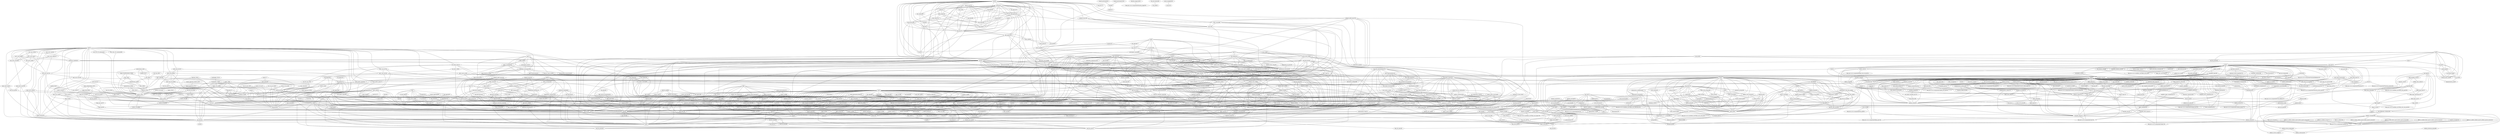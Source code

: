 digraph D {
"vectors_4D_def0" -> {"vectors_3D_def304"}[arrowhead=none]
"top_continuity1" -> {"continuous_lambda531", "continuity_interval318", "composition_continuous535", "unif_cont_fun33", "restriction_continuous688", "continuous_functions_props690", "restriction_continuous2241", "interm_value_thm280", "inverse_continuous_functions56", "real_fun_continuity_equiv538", "continuous_functions_more622", "restriction_cont_fun698", "continuous_functions548", "weierstrass_approximation549", "continuous_linear415", "cont_if_fun49"}[arrowhead=none]
"upper_semilattices2" -> {"bounded_sets216"}[arrowhead=none]
"finite_groups3" -> {"group254", "primes316", "group_def11", "lagrange652"}[arrowhead=none]
"inverse_fun_ms_continuous4" -> {"metric_spaces188", "uniform_continuity296", "continuity_ms398"}[arrowhead=none]
"atan5" -> {"binomial53", "sigma616", "sqrt638", "trig_basic654", "real_fun_preds459", "sq102", "factorial540"}[arrowhead=none]
"integral_bounded6" -> {"sigma_below42", "integral_prep491", "deriv_domain_def557"}[arrowhead=none]
"relation_inverse_extension8" -> {"relation_inverse_image121", "relation_extension182"}[arrowhead=none]
"factorial_props9" -> {"factorial266", "sqrt638"}[arrowhead=none]
"middle_value_select10" -> {"bag_filters695"}[arrowhead=none]
"group_def11" -> {"monoid_def733"}[arrowhead=none]
"min_array12" -> {"min_array_def716", "below_arrays364"}[arrowhead=none]
"countable_set13" -> {"bits210", "set_antisymmetric664", "http://pvs.csl.sri.com/prelude?function_image_aux740"}[arrowhead=none]
"top14" -> {"product_below207", "product596", "max_upto294", "tmod383", "max_bounded_posnat474", "factorial266", "min_lem109", "abstract_max267", "div607", "product_upto180", "gcd656", "max_below313", "floor_more402", "product_int115", "primes316", "well_nat536", "ramsey_graph74", "tdiv322", "abstract_min124", "max_finite_set_nat539", "mod_nat128", "floor_div_lems581", "pigeonhole366", "div_nat198", "http://pvs.csl.sri.com/prelude?nat_fun_props741", "product_posnat731", "product_nat146", "gcd_fractions90", "mod_lems148", "mod_div_lems249", "rem377"}[arrowhead=none]
"chain_chain15" -> {"chain295", "bounded_orders76"}[arrowhead=none]
"finite_to_infinite_finite_equival_infinite_equival_classes16" -> {"rr_rel353", "http://pvs.csl.sri.com/prelude?relations742"}[arrowhead=none]
"mixed_products17" -> {"product161"}[arrowhead=none]
"real_sets18" -> {"bounded_reals20"}[arrowhead=none]
"closest_approach_relative_2D19" -> {"closest_approach_2D719"}[arrowhead=none]
"bounded_reals20" -> {"reals_complete_more265"}[arrowhead=none]
"ln_exp_def21" -> {"real_expt312", "ln_exp96", "derivatives470", "continuous_functions548", "log414"}[arrowhead=none]
"fseqs_ops_def22" -> {"fseqs_def232"}[arrowhead=none]
"sincos_phase23" -> {"sincos_quad533"}[arrowhead=none]
"deriv_domain24" -> {"intervals_real477", "deriv_domain_def123"}[arrowhead=none]
"omega25" -> {"http://pvs.csl.sri.com/finite_sets?finite_sets_minmax743", "well_foundedness211"}[arrowhead=none]
"minmax_orders26" -> {"http://pvs.csl.sri.com/finite_sets?finite_sets_minmax743", "bounded_orders76"}[arrowhead=none]
"harmonic_polynomials27" -> {"binomial53", "sigma_nat145", "sq102"}[arrowhead=none]
"top28" -> {"log_nat94", "binomial53", "sqrt638", "product_fseq382", "product_nat595", "min_max556", "sqrt_approx380", "product161", "factorial_props9", "base_repr425", "RealInt693", "real_facts514", "real_orders648", "sq102", "log_int473", "mixed_sigmas650", "expt_rew388", "product_fseq_posnat476", "intervals_real477", "reals_complete_more265", "sqrt_rew563", "product_below522", "poly_rew352", "mixed_products17", "real_sets18", "quadratic_2b173", "bounded_reals20", "abs_lems444", "quad_minmax354", "product_int396", "product_seq484", "exponent_props705", "old_sigma485", "product_upto272", "real_order_ep659", "best_rational613", "real_fun_orders315", "harmonic_polynomials27", "real_fun_ops235", "polynomials708", "sign3570", "convex_functions714", "bernstein_polynomials35", "bound_defs458", "real_fun_preds459", "real_fun_ops_aux673", "product_posnat544", "connected_set679", "sq_rew333", "sign631", "real_fun_props680", "more_polynomial_props373", "quadratic550", "top_sigma464", "circles_and_lines290"}[arrowhead=none]
"nvectors29" -> {"sqrt638", "sigma_nat145", "fseqs_def232"}[arrowhead=none]
"epsilon_lemmas30" -> {"abs_lems444", "real_facts514"}[arrowhead=none]
"max_array31" -> {"below_arrays364", "max_array_def706"}[arrowhead=none]
"law_cos_pos_2D32" -> {"trig_inverses403", "trig_basic654", "distance_2D144"}[arrowhead=none]
"unif_cont_fun33" -> {"continuous_functions548", "deriv_domain_def557", "convergence_sequences99"}[arrowhead=none]
"cross_metric_cont34" -> {"metric_spaces188", "uniform_continuity296", "continuity_ms_def721", "cross_metric_spaces634"}[arrowhead=none]
"bernstein_polynomials35" -> {"polynomials708", "sigma_swap113", "binomial_identities356"}[arrowhead=none]
"permutations_list36" -> {"more_list_props261"}[arrowhead=none]
"vectors_2D_cos37" -> {"trig_inverses403", "trig_basic654", "vectors_2D311"}[arrowhead=none]
"top39" -> {"exp_approx83", "expt392", "ln_series168", "exp_series711", "hyperbolic727", "ln_approx257", "ln_exp96", "ln_exp_ineq66", "ln_exp_series_alt566"}[arrowhead=none]
"vect_vect_2D_continuity40" -> {"vectors_2D311"}[arrowhead=none]
"continuity_of_max_min41" -> {"compactness46", "abs_lems444", "continuity_ms_def721", "real_metric_space697", "metric_spaces_def400"}[arrowhead=none]
"sigma_below42" -> {"sigma616"}[arrowhead=none]
"array_ops43" -> {"caret_arrays162", "concat_arrays496", "below_arrays364"}[arrowhead=none]
"intersections_2D44" -> {"det_2D542", "lines_2D603", "distance_2D144", "parallel_2D217"}[arrowhead=none]
"deriv_real_vect245" -> {"det_2D542", "deriv_domain323", "derivatives470", "deriv_domain_def557", "vect_fun_ops_rv655"}[arrowhead=none]
"compactness46" -> {"http://pvs.csl.sri.com/finite_sets?finite_sets_minmax743", "metric_spaces188", "metric_spaces_def400"}[arrowhead=none]
"cyclic_group47" -> {"group254", "group_def11"}[arrowhead=none]
"trig_rew48" -> {"trig_basic573"}[arrowhead=none]
"cont_if_fun49" -> {"continuous_functions548"}[arrowhead=none]
"bags_to_sets50" -> {"bags60"}[arrowhead=none]
"binomial53" -> {"sigma_upto378", "product161", "factorial540"}[arrowhead=none]
"cont_vect2_real54" -> {"limit_vect2_real221"}[arrowhead=none]
"integral_domain55" -> {"integral_domain_def420", "commutative_ring413", "ring_def475"}[arrowhead=none]
"inverse_continuous_functions56" -> {"continuous_functions_props690"}[arrowhead=none]
"top57" -> {"expt368", "ln_exp_series_alt394", "exp_series525", "exp_approx587", "ln_exp193", "ln_series472", "ln_exp_ineq578", "hyperbolic233", "ln_approx516"}[arrowhead=none]
"lim_of_composition58" -> {"lim_of_functions412", "continuous_functions548"}[arrowhead=none]
"power_series_derivseq59" -> {"derivatives470", "deriv_domain_def557", "power_series_conv130"}[arrowhead=none]
"top61" -> {"infinite_primes451", "foursquare445", "eq_mod666", "sqrt_two408", "chinese_remainder278", "fermats_little_theorem577", "product_perm_lems308", "unique_factorization129", "prime_factorization78", "primes_sum_squares723"}[arrowhead=none]
"table_of_integrals62" -> {"fundamental_theorem116", "indefinite_integral374", "deriv_domain_def123"}[arrowhead=none]
"vectors64" -> {"sigma_below42", "sqrt638"}[arrowhead=none]
"sort_seq65" -> {"seqs117", "permutations_seq565", "sort_array268", "below_arrays364"}[arrowhead=none]
"ln_exp_ineq66" -> {"ln_exp96", "chain_rule239", "ln_exp_series_alt566", "derivative_props92"}[arrowhead=none]
"sqrt_derivative67" -> {"derivatives682", "sqrt638", "sq102"}[arrowhead=none]
"vectors_cos69" -> {"trig_inverses403", "vectors64", "trig_basic654"}[arrowhead=none]
"finite_total_orders70" -> {"finite_orders630", "total_lattices384"}[arrowhead=none]
"set_of_functions71" -> {"fun_below_props73", "http://pvs.csl.sri.com/finite_sets?func_composition744"}[arrowhead=none]
"integral_split72" -> {"sigma_below_sub222", "step_fun_props709", "sigma_below42", "integral_split_scaf594", "deriv_domain_def557", "concat_arrays496"}[arrowhead=none]
"ramsey_graph74" -> {"pigeonhole366"}[arrowhead=none]
"linear_independence_3D75" -> {"cross_3D678", "sigma_fseq_3D361", "fseqs_ops_vect3387", "vectors_3D707"}[arrowhead=none]
"bounded_orders76" -> {"http://pvs.csl.sri.com/prelude?sets745", "http://pvs.csl.sri.com/prelude?finite_sets746", "relations_extra218"}[arrowhead=none]
"vect2_cont_comp77" -> {"continuous_lambda531", "cont_real_vect2142", "cont_vect2_real54", "cont_vect2_vect2646"}[arrowhead=none]
"prime_factorization78" -> {"product_fseq_posnat476", "primes316", "product_perm_lems308"}[arrowhead=none]
"complete_lattices79" -> {"complete_upper_semilattices175", "complete_lower_semilattices132"}[arrowhead=none]
"finite_bags_minmax80" -> {"finite_bags95", "http://pvs.csl.sri.com/finite_sets?finite_sets_minmax743", "finite_bags_inductions118"}[arrowhead=none]
"trig_fun81" -> {"factorial266", "deriv_domain323", "power_series_conv130"}[arrowhead=none]
"series82" -> {"sigma_nat145", "convergence_ops735"}[arrowhead=none]
"exp_approx83" -> {"exp_series711", "quad_minmax354"}[arrowhead=none]
"bounded_integers85" -> {"non_empty_bounded_sets725"}[arrowhead=none]
"integral_chg_var86" -> {"composition_continuous535", "chain_rule239", "deriv_domain_def557", "fundamental_theorem428"}[arrowhead=none]
"nn_rational_expt87" -> {"nn_root591", "rational_props_aux569"}[arrowhead=none]
"sets_lemmas_extra88" -> {"http://pvs.csl.sri.com/prelude?sets_lemmas747"}[arrowhead=none]
"angles_2D89" -> {"trig_inverses403", "atan2224", "angles_2D_scaf186", "abs_lems444", "trig_values397", "vectors_2D311"}[arrowhead=none]
"gcd_fractions90" -> {"gcd656"}[arrowhead=none]
"basis_2D91" -> {"perpendicular_2D453", "vectors_2D311"}[arrowhead=none]
"derivative_props92" -> {"derivatives_alt244", "deriv_domain_def557", "continuous_functions_props690"}[arrowhead=none]
"safe_arith93" -> {"interval597"}[arrowhead=none]
"log_nat94" -> {"prelude_aux7"}[arrowhead=none]
"finite_bags95" -> {"bags60", "http://pvs.csl.sri.com/finite_sets?finite_sets_inductions748", "http://pvs.csl.sri.com/finite_sets?finite_sets_sum_real749", "bags_to_sets50"}[arrowhead=none]
"ln_exp96" -> {"indefinite_integral562", "derivative_inverse490", "chain_rule239", "integral163", "deriv_domains621", "derivative_props92"}[arrowhead=none]
"trig_degree97" -> {"trig_basic573", "trig_approx335", "trig_ineq307"}[arrowhead=none]
"field98" -> {"abelian_group105", "integral_domain_def420", "division_ring675", "field_def554", "integral_domain55", "division_ring_def416"}[arrowhead=none]
"convergence_sequences99" -> {"sequence_props134", "monotone_subsequence643", "abs_lems444"}[arrowhead=none]
"sigma_3D100" -> {"vectors_3D707"}[arrowhead=none]
"branch_and_bound103" -> {"stack506"}[arrowhead=none]
"taylors104" -> {"nth_derivatives507", "derivatives682", "factorial266", "derivative_props481", "sigma_nat145", "deriv_domain_def123"}[arrowhead=none]
"abelian_group105" -> {"group254", "monoid_def733", "group_def11"}[arrowhead=none]
"riesz_hahn_banach107" -> {"zorn155", "riesz_interval_funs555", "riesz_bounded_functionals297"}[arrowhead=none]
"sort_array_lems110" -> {"max_array31", "sort_array268", "min_array12"}[arrowhead=none]
"power_series_deriv111" -> {"power_series_derivseq59", "taylors212", "nth_derivatives551", "power_series_deriv_scaf269", "deriv_domain_def557"}[arrowhead=none]
"relational_choice112" -> {"relation_implication52"}[arrowhead=none]
"sigma_swap113" -> {"sigma616"}[arrowhead=none]
"well_ordered_finite114" -> {"well_ordered_traversal202", "ordered_subset720"}[arrowhead=none]
"product_int115" -> {"product596"}[arrowhead=none]
"fundamental_theorem116" -> {"derivative_props481", "integral240", "deriv_domain_def123"}[arrowhead=none]
"finite_bags_inductions118" -> {"finite_bags_aux372"}[arrowhead=none]
"indexed_sets_extra120" -> {"http://pvs.csl.sri.com/prelude?indexed_sets750"}[arrowhead=none]
"ECEF122" -> {"trig_basic654", "vectors_3D707"}[arrowhead=none]
"abstract_min124" -> {"http://pvs.csl.sri.com/prelude?min_nat751"}[arrowhead=none]
"trig_ineq125" -> {"trig_basic654"}[arrowhead=none]
"set2seq126" -> {"http://pvs.csl.sri.com/finite_sets?finite_sets_inductions748"}[arrowhead=none]
"semigroup127" -> {"semigroup_def255", "groupoid448"}[arrowhead=none]
"mod_nat128" -> {"div_nat198"}[arrowhead=none]
"unique_factorization129" -> {"prime_factorization78", "unique_scaf488"}[arrowhead=none]
"power_series_conv130" -> {"power_series471", "deriv_domain_def557"}[arrowhead=none]
"trig_full131" -> {"atan2_props156", "sincos_quad533", "trig_extra637", "atan187", "trig_basic573", "trig455", "deriv_sincos689", "trig_degree97", "atan2430", "trig_inverses598", "jatan2517", "law_cosines389", "sincos199", "atan_values219", "acos629", "atan_approx245", "trig_values564", "tan_approx370", "tan_quad552", "trig_approx335", "trig_ineq307", "sincos_phase23", "asin309", "trig_rew48"}[arrowhead=none]
"complete_lower_semilattices132" -> {"lower_semilattices220"}[arrowhead=none]
"trackAngles_2D133" -> {"trackAngles_scaf633"}[arrowhead=none]
"sequence_props134" -> {"real_fun_supinf561"}[arrowhead=none]
"riesz_representation135" -> {"riesz_hahn_banach107", "riesz_interval_funs555", "sign631", "rs_integral_cont371", "riesz_bounded_functionals297", "bounded_variation651"}[arrowhead=none]
"lagrange_scaf136" -> {"http://pvs.csl.sri.com/finite_sets?finite_sets_inductions748"}[arrowhead=none]
"branch_and_bound_X138" -> {"stack506"}[arrowhead=none]
"sigma_posnat139" -> {"sigma616"}[arrowhead=none]
"finite_nats_trivial140" -> {"div607", "rr_rel353", "http://pvs.csl.sri.com/prelude?relations742"}[arrowhead=none]
"booleans_are_finite141" -> {"finite_types215", "finite_total_orders70"}[arrowhead=none]
"cont_real_vect2142" -> {"limit_real_vect2350", "epsilon_lemmas30", "continuous_functions548", "abs_lems444", "real_fun_supinf561"}[arrowhead=none]
"lines_3D143" -> {"distance_3D386"}[arrowhead=none]
"distance_2D144" -> {"vectors_2D311"}[arrowhead=none]
"sigma_nat145" -> {"sigma616"}[arrowhead=none]
"product_nat146" -> {"product596"}[arrowhead=none]
"polynomial_deriv147" -> {"polynomials708", "factorial266", "binomial53", "sigma616", "derivatives470", "chain_rule239", "convergence_ops735", "nth_derivatives551", "derivative_props92"}[arrowhead=none]
"fault_masking_vote149" -> {"middle_value_select10", "bag_filters695", "majority_vote327"}[arrowhead=none]
"convex_function_props150" -> {"convex_functions714", "continuity_ms_def721", "real_metric_space697"}[arrowhead=none]
"isomorphism_symmetric151" -> {"isomorphism422", "http://pvs.csl.sri.com/prelude?function_inverse_def752"}[arrowhead=none]
"seq2set152" -> {"seqs117"}[arrowhead=none]
"deriv_real_vect153" -> {"deriv_dot_prod614", "deriv_domain_def557", "deriv_real_vect_def611"}[arrowhead=none]
"singleton_example154" -> {"rr_rel353", "http://pvs.csl.sri.com/prelude?relations742"}[arrowhead=none]
"zorn155" -> {"minmax_orders26", "chain_chain15", "ordered_subset720", "subset_chain724"}[arrowhead=none]
"atan2_props156" -> {"atan_values219", "trig_values564", "trig_ineq307", "atan2430"}[arrowhead=none]
"matrices157" -> {"vect2D700", "vect3D712"}[arrowhead=none]
"ordered_nat159" -> {"http://pvs.csl.sri.com/prelude?real_props753", "bounded_nats534", "ordered_subset720", "http://pvs.csl.sri.com/prelude?restrict_order_props754", "http://pvs.csl.sri.com/prelude?infinite_sets_def755"}[arrowhead=none]
"product161" -> {"for_iterate137"}[arrowhead=none]
"caret_arrays162" -> {"empty_array_def227", "below_arrays364"}[arrowhead=none]
"integral163" -> {"integral_split72", "real_fun_ops235", "deriv_domain_def557", "integral_cont515", "integral_def338", "continuous_functions_more622"}[arrowhead=none]
"cont_vect3_real164" -> {"limit_vect3_real530"}[arrowhead=none]
"table_of_integrals165" -> {"indefinite_integral562", "deriv_domain_def557", "fundamental_theorem428"}[arrowhead=none]
"deriv_sincos_ax166" -> {"deriv_domain323", "derivatives470", "trig_basic654"}[arrowhead=none]
"proper_arith167" -> {"interval597"}[arrowhead=none]
"ln_series168" -> {"convergence_special601", "integral_diff_doms635", "integral_chg_var86", "taylor_series213", "ln_exp96", "abs_lems444", "power_series_integ250"}[arrowhead=none]
"vect_3D_2D169" -> {"vectors_2D311", "vectors_3D707"}[arrowhead=none]
"vect_chain_rule170" -> {"vect_deriv_2D604", "chain_rule239", "deriv_domain_def557", "vect_fun_ops_rv655", "derivative_props92", "lim_of_composition58"}[arrowhead=none]
"homomorphisms171" -> {"group254", "group_def11"}[arrowhead=none]
"vect2_metric_space172" -> {"metric_spaces188", "distance_2D144"}[arrowhead=none]
"quadratic_2b173" -> {"quadratic550"}[arrowhead=none]
"trig_approx174" -> {"atan_approx365", "real_fun_ops235", "sincos715", "exp_term687", "sigma_nat145", "real_fun_preds459", "trig_ineq125", "factorial540"}[arrowhead=none]
"complete_upper_semilattices175" -> {"upper_semilattices2"}[arrowhead=none]
"top_group176" -> {"group254", "monoid183", "symmetric_groups465", "finite_cyclic_groups206", "group_test452", "commutative_groupoid511", "monad665", "A_group644", "zn409", "semigroup127", "commutative_semigroup391", "abelian_group105", "cyclic_monoid197", "homomorphisms171", "infinite_cyclic_groups247", "cyclic_group47", "cayleys526", "factor_groups568", "groupoid448"}[arrowhead=none]
"jatan2177" -> {"trig_inverses403", "atan2_props462", "trig_values397"}[arrowhead=none]
"permutations178" -> {"below_arrays364"}[arrowhead=none]
"product_upto180" -> {"product596"}[arrowhead=none]
"integral_def181" -> {"intervals_real477", "http://pvs.csl.sri.com/finite_sets?finite_sets_minmax743", "deriv_domain_def123"}[arrowhead=none]
"monoid183" -> {"semigroup_def255", "monoid_def733", "monad665", "semigroup127"}[arrowhead=none]
"restrict2_deriv184" -> {"derivatives470", "chain_rule239", "deriv_domain_def557"}[arrowhead=none]
"derivatives_lam185" -> {"derivatives470", "deriv_domain_def557"}[arrowhead=none]
"angles_2D_scaf186" -> {"trig_inverses403", "abs_lems444", "trig_extra375", "vectors_2D311"}[arrowhead=none]
"atan187" -> {"harmonic_polynomials27", "restrict2_deriv184", "binomial53", "sigma616", "sqrt638", "taylors212", "derivatives470", "chain_rule239", "integral163", "continuous_functions_props690", "fundamental_theorem428", "sq102", "deriv_domains621", "factorial540", "indefinite_integral562", "poly_rew352", "polynomial_deriv147", "nth_derivatives551", "derivative_props92"}[arrowhead=none]
"metric_spaces188" -> {"prelude_sets_aux694", "metric_spaces_def400"}[arrowhead=none]
"sets_complete_lattices189" -> {"booleans_are_finite141", "complete_lattices79", "pointwise_orders487"}[arrowhead=none]
"complementary_lattices192" -> {"minmax_orders26", "function_image_extra84", "complementary_orders574", "lattices612"}[arrowhead=none]
"ln_exp193" -> {"real_fun_ops235", "real_fun_preds459"}[arrowhead=none]
"vect2_Heine194" -> {"vect2_metric_space172", "cross_metric_real_fun691", "continuity_ms398", "real_metric_space697"}[arrowhead=none]
"step_fun_def195" -> {"deriv_domain_def557", "integral_def338"}[arrowhead=none]
"subgroups196" -> {"group254", "group_rew331", "group_def11", "normal_subgroups460"}[arrowhead=none]
"cyclic_monoid197" -> {"monoid183", "cyclic_monoid_def337"}[arrowhead=none]
"div_nat198" -> {"floor_more402"}[arrowhead=none]
"sincos199" -> {"trig_basic573", "deriv_domain323", "quadratic550", "deriv_domains621"}[arrowhead=none]
"integral_sincos200" -> {"deriv_domain323", "deriv_sincos689", "fundamental_theorem428"}[arrowhead=none]
"countable_props201" -> {"countability305", "infinite_nat_def292", "http://pvs.csl.sri.com/prelude?finite_sets746", "card_comp_set_props692"}[arrowhead=none]
"well_ordered_traversal202" -> {"minmax_orders26", "ordered_subset720"}[arrowhead=none]
"integration_by_parts203" -> {"deriv_domain_def557", "fundamental_theorem428"}[arrowhead=none]
"limit_vect2_vect2204" -> {"epsilon_lemmas30", "abs_lems444", "vect2_fun_ops541"}[arrowhead=none]
"finite_cyclic_groups206" -> {"primes316", "finite_groups3", "cyclic_group47", "group_def11"}[arrowhead=none]
"product_below207" -> {"product596"}[arrowhead=none]
"vectors_3D_cos208" -> {"trig_inverses403", "trig_basic654", "vectors_3D707"}[arrowhead=none]
"top209" -> {"atan2_props156", "trig_extra637", "deriv_sincos689", "trig_degree97", "atan2430", "trig_inverses598", "jatan2517", "law_cosines389", "atan_values219", "trig_values564", "trig_ineq307", "sincos_phase23", "asin309", "to2pi399", "sincos_quad533", "atan187", "trig_basic573", "trig_doc119", "exp_term360", "trig455", "trig_full131", "sincos199", "integral_sincos200", "acos629", "atan_approx245", "tan_approx370", "trig_approx335", "tan_quad552", "integral_indef_sincos376", "trig_rew48"}[arrowhead=none]
"bits210" -> {"bounded_nats534", "http://pvs.csl.sri.com/prelude?function_inverse756", "http://pvs.csl.sri.com/prelude?functions757"}[arrowhead=none]
"well_foundedness211" -> {"http://pvs.csl.sri.com/prelude?orders758", "closure_ops546", "skolemization38", "monotone_sequences495"}[arrowhead=none]
"taylors212" -> {"factorial266", "derivatives470", "nth_derivatives551", "sigma_nat145", "deriv_domain_def557", "derivative_props92"}[arrowhead=none]
"taylor_series213" -> {"power_series_deriv111", "deriv_domain_def557"}[arrowhead=none]
"ring214" -> {"abelian_group105", "operator_defs_more363", "ring_def475"}[arrowhead=none]
"bounded_sets216" -> {"bounded_orders76"}[arrowhead=none]
"parallel_2D217" -> {"det_2D542"}[arrowhead=none]
"relations_extra218" -> {"http://pvs.csl.sri.com/prelude?orders758", "http://pvs.csl.sri.com/prelude?relations742"}[arrowhead=none]
"atan_values219" -> {"trig_values564", "atan187", "trig_inverses598"}[arrowhead=none]
"lower_semilattices220" -> {"bounded_sets216"}[arrowhead=none]
"limit_vect2_real221" -> {"epsilon_lemmas30", "abs_lems444", "vect2_fun_ops541"}[arrowhead=none]
"sigma_below_sub222" -> {"sigma_below42"}[arrowhead=none]
"top_integral223" -> {"integral_diff_doms635", "indefinite_integral562", "integral_chg_var86", "integral_mean_value293", "integral163", "fundamental_theorem428", "integration_by_parts203", "table_of_integrals165"}[arrowhead=none]
"atan2224" -> {"atan5"}[arrowhead=none]
"sort_seq_lems225" -> {"min_seq605", "sort_seq65", "max_seq608"}[arrowhead=none]
"empty_array_def227" -> {"below_arrays364"}[arrowhead=none]
"isomorphism_transitive228" -> {"isomorphism422"}[arrowhead=none]
"divides_lems229" -> {"min_lem109", "max_bounded_posnat474"}[arrowhead=none]
"ring_nz_closed_def230" -> {"groupoid_def106", "ring_def475"}[arrowhead=none]
"top231" -> {"group254", "symmetric_groups465", "finite_cyclic_groups206", "commutative_groupoid511", "integral_domain55", "ring214", "A_group644", "commutative_ring_with_one645", "field98", "lagrange652", "commutative_semigroup391", "ring_with_one602", "abelian_group105", "homomorphisms171", "top_group176", "cayleys526", "factor_groups568", "groupoid448", "monoid183", "group_test452", "monad665", "top_field494", "zn409", "semigroup127", "subgroups196", "cyclic_monoid197", "division_ring675", "commutative_ring413", "infinite_cyclic_groups247", "cyclic_group47", "ring_nz_closed504"}[arrowhead=none]
"fseqs_def232" -> {"fsq283"}[arrowhead=none]
"hyperbolic233" -> {"polynomials708", "binomial53", "sqrt638", "ln_exp193", "taylor_help179", "sq102"}[arrowhead=none]
"cont_vect234" -> {"vectors64", "limit_vect461"}[arrowhead=none]
"sincos_def236" -> {"asin521", "atan5", "taylor_help463", "trig_basic654", "quadratic550", "sigma_nat145", "factorial540", "acos672"}[arrowhead=none]
"vect2_cont_comp2237" -> {"cont_real_vect2142", "cont_vect2_real54"}[arrowhead=none]
"chain_rule239" -> {"deriv_domain_def557", "derivative_props92", "lim_of_composition58"}[arrowhead=none]
"integral240" -> {"derivatives682", "real_fun_ops235", "deriv_domain_def123", "integral_def181"}[arrowhead=none]
"restriction_continuous2241" -> {"continuous_functions548"}[arrowhead=none]
"chain_rule242" -> {"derivative_props481", "deriv_domain_def123"}[arrowhead=none]
"sigma_countable243" -> {"sigma_bijection_nat660", "countable_props201", "bounded_reals20", "countable_convergence252"}[arrowhead=none]
"derivatives_alt244" -> {"derivatives470", "deriv_domain_def557", "continuous_functions_props690"}[arrowhead=none]
"atan_approx245" -> {"sincos_def349", "integral_chg_var86", "atan187", "sqrt_approx380", "restriction_cont_fun698"}[arrowhead=none]
"card_comp246" -> {"http://pvs.csl.sri.com/prelude?functions757"}[arrowhead=none]
"infinite_cyclic_groups247" -> {"group254", "homomorphisms171", "group_rew331", "group_def11"}[arrowhead=none]
"vect3_fun_ops248" -> {"vectors_3D707"}[arrowhead=none]
"mod_div_lems249" -> {"rem377"}[arrowhead=none]
"power_series_integ250" -> {"indefinite_integral562", "taylors212", "power_series_deriv111", "derivatives470", "integral163", "deriv_domain_def557", "fundamental_theorem428", "power_series_conv130"}[arrowhead=none]
"integral_sincos251" -> {"fundamental_theorem116", "deriv_sincos523", "deriv_domain24"}[arrowhead=none]
"countable_convergence252" -> {"series82", "finite_enumeration543", "sigma_bijection_nat660", "sigma616", "denumerable_enumeration653", "countable_props201", "sigma_bijection406", "convergence_ops735", "absconv_series_aux483"}[arrowhead=none]
"between_2D253" -> {"trig_basic654", "angles_2D89", "trig_ineq125", "vectors_2D311"}[arrowhead=none]
"group254" -> {"monoid183", "group_def11"}[arrowhead=none]
"semigroup_def255" -> {"groupoid_def106"}[arrowhead=none]
"nat_indexed_sets256" -> {"fun_preds_partial489", "indexed_sets_aux632"}[arrowhead=none]
"ln_approx257" -> {"log_nat94", "ln_series168", "log_int473"}[arrowhead=none]
"vect_fun_ops258" -> {"vectors64"}[arrowhead=none]
"law_cos_pos_3D259" -> {"trig_inverses403", "trig_basic654", "distance_3D386"}[arrowhead=none]
"listn260" -> {"http://pvs.csl.sri.com/prelude?list759"}[arrowhead=none]
"continuous_functions_props262" -> {"continuous_functions513", "real_fun_preds459"}[arrowhead=none]
"ms_composition_cont263" -> {"metric_spaces188", "continuity_ms398"}[arrowhead=none]
"deriv_sigma264" -> {"sigma_below_sub222", "sigma_below42", "derivatives470", "deriv_domain_def557", "deriv_real_vect_def611"}[arrowhead=none]
"reals_complete_more265" -> {"bound_defs458"}[arrowhead=none]
"abstract_max267" -> {"max_upto294"}[arrowhead=none]
"sort_array268" -> {"permutations178", "below_arrays364", "sort_array_def590"}[arrowhead=none]
"power_series_deriv_scaf269" -> {"power_series_derivseq59", "taylors212", "deriv_domain_def557"}[arrowhead=none]
"finite_below270" -> {"minmax_orders26", "closure_ops546"}[arrowhead=none]
"top271" -> {"convergence_set419", "sigma_countable243", "finite_enumeration543", "sigma_bijection_nat660", "sigma_set628", "denumerable_enumeration653", "sigma_bijection406", "absconv_series_aux483", "countable_convergence252"}[arrowhead=none]
"product_upto272" -> {"product161"}[arrowhead=none]
"trig_rew273" -> {"trig_basic654"}[arrowhead=none]
"top274" -> {"top_metric_spaces410", "top_limits434", "top_continuity1", "top_integral223", "top_riesz_representation702", "top_derivative647", "top_sequences505"}[arrowhead=none]
"permutations_fseq275" -> {"http://pvs.csl.sri.com/finite_sets?finite_sets_below760", "http://pvs.csl.sri.com/finite_sets?finite_sets_card_eq761", "fseqs429"}[arrowhead=none]
"bubblesort276" -> {"sort_inversions571"}[arrowhead=none]
"linear_functions277" -> {"real_fun_props680"}[arrowhead=none]
"chinese_remainder278" -> {"product_nat595", "gcd656"}[arrowhead=none]
"directed_order_props279" -> {"partial_order_props205", "bounded_order_props512"}[arrowhead=none]
"interm_value_thm280" -> {"intervals_real477", "continuity_interval318", "connected_set679"}[arrowhead=none]
"limit_vect_real281" -> {"epsilon_lemmas30", "vect_fun_ops258", "abs_lems444"}[arrowhead=none]
"metric_vect282" -> {"vectors64", "cont_vect234"}[arrowhead=none]
"similarity_props284" -> {"minmax_orders26", "similarity432", "finite_below270"}[arrowhead=none]
"fseqs_ops285" -> {"fseqs429"}[arrowhead=none]
"convergence_functions286" -> {"real_fun_ops235", "epsilon_lemmas30"}[arrowhead=none]
"derivatives_lam287" -> {"derivatives682", "sq102", "deriv_domain_def123"}[arrowhead=none]
"derivatives_subtype288" -> {"derivatives470", "deriv_domain_def557"}[arrowhead=none]
"riesz_linear_functionals289" -> {"real_metric_space697"}[arrowhead=none]
"circles_and_lines290" -> {"quad_minmax354"}[arrowhead=none]
"rs_integral_prep291" -> {"real_fun_ops235", "continuous_functions548", "deriv_domain_def557", "convergence_sequences99", "rs_integral_def355"}[arrowhead=none]
"integral_mean_value293" -> {"deriv_domain_def557", "fundamental_theorem428"}[arrowhead=none]
"max_upto294" -> {"http://pvs.csl.sri.com/prelude?min_nat751"}[arrowhead=none]
"chain295" -> {"http://pvs.csl.sri.com/prelude?orders758", "http://pvs.csl.sri.com/prelude?sets745"}[arrowhead=none]
"uniform_continuity296" -> {"finite_sets_aux108", "http://pvs.csl.sri.com/finite_sets?finite_sets_minmax743", "compactness46", "continuity_ms398", "prelude_sets_aux694", "metric_spaces_def400"}[arrowhead=none]
"riesz_bounded_functionals297" -> {"riesz_function_sets685", "riesz_linear_functionals289"}[arrowhead=none]
"sigma_int298" -> {"sigma616"}[arrowhead=none]
"countable_types299" -> {"countable_set13", "countability305", "numbers_infinite63", "infinite_nat_def292", "countable_props201"}[arrowhead=none]
"max_fseq300" -> {"fseqs429", "max_array_def706"}[arrowhead=none]
"function_image_bis301" -> {"http://pvs.csl.sri.com/prelude?function_image762"}[arrowhead=none]
"continuity_props302" -> {"continuous_functions548", "top_sequences505"}[arrowhead=none]
"countability_aux303" -> {"countability305", "countable_props201"}[arrowhead=none]
"vectors_3D_def304" -> {"vectors_2D_def600"}[arrowhead=none]
"countability305" -> {"integer_enumerations351", "http://pvs.csl.sri.com/prelude?infinite_sets_def755"}[arrowhead=none]
"swap_counting306" -> {"mod_lems148"}[arrowhead=none]
"trig_ineq307" -> {"trig_basic573"}[arrowhead=none]
"product_perm_lems308" -> {"product_fseq_posnat476", "permutations_fseq275", "sort_fseq450"}[arrowhead=none]
"asin309" -> {"sqrt638", "atan187", "sqrt_derivative381", "sq102", "deriv_domains621", "derivative_props92"}[arrowhead=none]
"cross_metric_uniform_continuity310" -> {"compactness46", "metric_spaces188", "cross_metric_cont34", "continuity_ms_def721", "cross_metric_spaces634"}[arrowhead=none]
"vectors_2D311" -> {"sqrt638", "vectors_2D_def600"}[arrowhead=none]
"real_expt312" -> {"nnreal_expt641", "root610"}[arrowhead=none]
"max_below313" -> {"http://pvs.csl.sri.com/prelude?min_nat751"}[arrowhead=none]
"minmax_seq2set314" -> {"sort_seq_lems225", "http://pvs.csl.sri.com/finite_sets?finite_sets_minmax743", "seq2set152"}[arrowhead=none]
"primes316" -> {"factorial266", "divides_lems229"}[arrowhead=none]
"finite_bags_lems317" -> {"finite_bags95", "finite_bags_inductions118"}[arrowhead=none]
"continuity_interval318" -> {"continuity_props302"}[arrowhead=none]
"rs_partition319" -> {"intervals_real477", "sigma_upto378", "sigma_below42", "http://pvs.csl.sri.com/finite_sets?finite_sets_minmax743", "fseqs_ops285", "deriv_domain_def557", "sort_fseq450"}[arrowhead=none]
"range_real320" -> {"numbers_infinite63", "range336"}[arrowhead=none]
"monotone_functions321" -> {"closure_ops546"}[arrowhead=none]
"deriv_domain323" -> {"intervals_real477", "deriv_domain_def557"}[arrowhead=none]
"integral_indef_sincos324" -> {"chain_rule242", "fundamental_theorem116", "sincos715", "deriv_sincos523", "derivatives_lam287", "indefinite_integral374", "composition_continuous567", "continuous_lambda620", "deriv_domain_def123"}[arrowhead=none]
"majority_vote327" -> {"finite_bags95"}[arrowhead=none]
"series_lems328" -> {"series82", "well_nat443"}[arrowhead=none]
"vect3_Heine329" -> {"vect3_metric_space332", "cross_metric_real_fun691", "continuity_ms398", "real_metric_space697"}[arrowhead=none]
"card_extensions330" -> {"finite_sets_card_from479"}[arrowhead=none]
"group_rew331" -> {"group254", "group_def11"}[arrowhead=none]
"vect3_metric_space332" -> {"metric_spaces188", "distance_3D386"}[arrowhead=none]
"sq_rew333" -> {"sq102"}[arrowhead=none]
"vectors_3D_rew334" -> {"vectors_3D707"}[arrowhead=none]
"trig_approx335" -> {"sincos199", "trig_extra637", "derivatives470", "exp_term360", "sigma_nat145", "trig_ineq307", "deriv_domains621", "derivative_props92"}[arrowhead=none]
"range336" -> {"minmax_orders26"}[arrowhead=none]
"cyclic_monoid_def337" -> {"monoid_def733"}[arrowhead=none]
"integral_def338" -> {"intervals_real477", "sigma_upto378", "sigma_below42", "http://pvs.csl.sri.com/finite_sets?finite_sets_minmax743", "deriv_domain_def557"}[arrowhead=none]
"interval_minmax339" -> {"intervals_real477", "continuity_interval318", "deriv_domain_def557"}[arrowhead=none]
"ring_with_one_def340" -> {"monoid_def733", "ring_def475"}[arrowhead=none]
"step_fun_scaf341" -> {"integral_step442", "partitions_scaf703", "deriv_domain_def557"}[arrowhead=none]
"power_sets342" -> {"http://pvs.csl.sri.com/finite_sets?finite_sets_eq763", "http://pvs.csl.sri.com/prelude?sets745", "http://pvs.csl.sri.com/finite_sets?finite_sets_card_eq761", "http://pvs.csl.sri.com/prelude?finite_sets_of_sets764", "set_of_functions71"}[arrowhead=none]
"top_array343" -> {"array_ops43", "max_array31", "majority_array499", "sort_array_lems110", "sort_array268", "permutations178", "min_array12"}[arrowhead=none]
"deriv_domains344" -> {"deriv_domain24"}[arrowhead=none]
"perpendicular_3D345" -> {"lines_3D143", "distance_3D386"}[arrowhead=none]
"card_power348" -> {"card_comp_props722"}[arrowhead=none]
"sincos_def349" -> {"tan_quad552", "sincos_phase23"}[arrowhead=none]
"limit_real_vect2350" -> {"abs_lems444", "distance_2D144", "vect_fun_ops_rv655"}[arrowhead=none]
"integer_enumerations351" -> {"bounded_integers85", "http://pvs.csl.sri.com/prelude?infinite_sets_def755"}[arrowhead=none]
"poly_rew352" -> {"polynomials708"}[arrowhead=none]
"rr_rel353" -> {"relation_inverse_extension8", "relation_extension182"}[arrowhead=none]
"quad_minmax354" -> {"quadratic550"}[arrowhead=none]
"rs_integral_def355" -> {"intervals_real477", "rs_partition319", "deriv_domain_def557", "real_fun_preds459"}[arrowhead=none]
"binomial_identities356" -> {"polynomials708", "binomial53"}[arrowhead=none]
"top_choice_facts357" -> {"relation_implication52", "relational_choice_properties732", "relational_choice112"}[arrowhead=none]
"infinite_image358" -> {"http://pvs.csl.sri.com/prelude?infinite_sets_def755"}[arrowhead=none]
"top_refinement_relations359" -> {"simplest_examples699", "relation_extension_props498", "relation_inverse_extension8", "relation_inverse_image121", "rr_rel353", "relation_extension182"}[arrowhead=none]
"exp_term360" -> {"factorial540"}[arrowhead=none]
"sigma_fseq_3D361" -> {"fseqs429", "sigma_3D100"}[arrowhead=none]
"lines362" -> {"distance584"}[arrowhead=none]
"atan_approx365" -> {"atan5"}[arrowhead=none]
"vectors_2D_rew367" -> {"vectors_2D311"}[arrowhead=none]
"expt368" -> {"ln_exp193"}[arrowhead=none]
"countable_indexed_sets369" -> {"countability305", "indexed_sets_aux632"}[arrowhead=none]
"tan_approx370" -> {"trig_approx335"}[arrowhead=none]
"rs_integral_cont371" -> {"rs_integral_prep291", "deriv_domain_def557", "uniform_continuity296", "bounded_variation651", "real_metric_space697"}[arrowhead=none]
"finite_bags_aux372" -> {"finite_bags95", "bags_aux503"}[arrowhead=none]
"more_polynomial_props373" -> {"polynomials708", "log_nat94", "min_max556", "sign631", "binomial_identities356"}[arrowhead=none]
"indefinite_integral374" -> {"fundamental_theorem116", "derivative_props481", "integral240", "deriv_domain_def123"}[arrowhead=none]
"trig_extra375" -> {"atan2224", "trig_basic654", "trig_values397", "trig_ineq125"}[arrowhead=none]
"integral_indef_sincos376" -> {"derivatives_lam185", "continuous_lambda531", "indefinite_integral562", "sincos199", "composition_continuous535", "chain_rule239", "deriv_domain_def557", "deriv_sincos689", "fundamental_theorem428"}[arrowhead=none]
"rem377" -> {"div607"}[arrowhead=none]
"sigma_upto378" -> {"sigma616"}[arrowhead=none]
"set_dichotomous379" -> {"zorn155", "http://pvs.csl.sri.com/prelude?function_inverse_def752", "http://pvs.csl.sri.com/prelude?sets_lemmas747"}[arrowhead=none]
"sqrt_approx380" -> {"sqrt638", "sq102", "log_int473"}[arrowhead=none]
"sqrt_derivative381" -> {"sqrt638", "derivative_inverse490", "sq102"}[arrowhead=none]
"product_fseq382" -> {"product_nat595", "fseqs429"}[arrowhead=none]
"tmod383" -> {"tdiv322"}[arrowhead=none]
"total_lattices384" -> {"minmax_orders26", "lattices612"}[arrowhead=none]
"indexed_list385" -> {"ordered_list677", "more_list_props261"}[arrowhead=none]
"distance_3D386" -> {"vectors_3D707"}[arrowhead=none]
"fseqs_ops_vect3387" -> {"fseqs_ops285", "fseqs_ops_real737", "vectors_3D707"}[arrowhead=none]
"law_cosines389" -> {"trig_basic573", "atan2430"}[arrowhead=none]
"top390" -> {"real_expt312", "nn_rational_expt87", "nnreal_expt641", "log414", "ln_exp_def21", "nn_log704", "root610", "exponentiation_aux497", "real_fun_power624", "nn_root591", "rational_props_aux569"}[arrowhead=none]
"commutative_semigroup391" -> {"commutative_groupoid511", "semigroup_def255", "semigroup127"}[arrowhead=none]
"expt392" -> {"ln_exp96"}[arrowhead=none]
"interval_io393" -> {"interval597"}[arrowhead=none]
"ln_exp_series_alt394" -> {"sqrt638", "sigma_nat145", "ln_exp193", "taylor_help179", "factorial540"}[arrowhead=none]
"test_vec395" -> {"sqrt_rew563", "vectors_rew729", "vectors_3D707"}[arrowhead=none]
"product_int396" -> {"product161"}[arrowhead=none]
"trig_values397" -> {"trig_ineq125"}[arrowhead=none]
"continuity_ms398" -> {"metric_spaces188", "compactness46", "continuity_ms_def721"}[arrowhead=none]
"to2pi399" -> {"trig_ineq307", "atan2430"}[arrowhead=none]
"sigma_fseq401" -> {"sigma_fseq_def657"}[arrowhead=none]
"trig_inverses403" -> {"atan2224", "asin521", "atan5", "trig_basic654", "acos672"}[arrowhead=none]
"Unit_adt_reduce404" -> {"Unit_adt405"}[arrowhead=none]
"sigma_bijection406" -> {"sigma616"}[arrowhead=none]
"seq_extras407" -> {"http://pvs.csl.sri.com/finite_sets?finite_sets_inductions748", "http://pvs.csl.sri.com/prelude?finite_sequences765", "set2seq126"}[arrowhead=none]
"sqrt_two408" -> {"sqrt638", "gcd_fractions90"}[arrowhead=none]
"zn409" -> {"group254", "group_rew331", "factor_groups568"}[arrowhead=none]
"top_metric_spaces410" -> {"inverse_fun_ms_continuous4", "metric_space_real_fun493", "metric_spaces188", "cross_metric_cont34", "uniform_continuity296", "cross_metric_real_fun691", "continuity_ms_def721", "ms_composition_cont263", "continuity_of_max_min41", "real_metric_space697", "real_fun_on_compact_sets669", "compactness46", "continuity_ms398", "convex_function_props150", "cross_metric_uniform_continuity310", "cross_metric_spaces634"}[arrowhead=none]
"vect3_basis411" -> {"perpendicular_3D345", "cross_3D678"}[arrowhead=none]
"lim_of_functions412" -> {"convergence_functions286"}[arrowhead=none]
"commutative_ring413" -> {"ring214", "ring_def475"}[arrowhead=none]
"log414" -> {"real_expt312", "nn_log704"}[arrowhead=none]
"continuous_linear415" -> {"continuous_functions548", "linear_functions277"}[arrowhead=none]
"division_ring_def416" -> {"group_def11", "ring_with_one_def340", "ring_def475"}[arrowhead=none]
"rational_interval418" -> {"interval597", "best_rational613"}[arrowhead=none]
"convergence_set419" -> {"countable_convergence252"}[arrowhead=none]
"integral_domain_def420" -> {"ring_nz_closed_def230", "ring_def475"}[arrowhead=none]
"infinite_to_infinite_infinite_equival_infinite_equival_classes421" -> {"rr_rel353", "http://pvs.csl.sri.com/prelude?relations742"}[arrowhead=none]
"isomorphism422" -> {"relations_extra218"}[arrowhead=none]
"infinite_sets424" -> {"card_sets_lemmas582", "countable_props201"}[arrowhead=none]
"base_repr425" -> {"log_nat94", "sigma_nat145", "array2list580"}[arrowhead=none]
"fseq2set426" -> {"http://pvs.csl.sri.com/finite_sets?finite_sets_minmax743", "max_below313", "sort_fseq_lems529"}[arrowhead=none]
"partial_order_lift427" -> {"directed_orders468", "lift_props160"}[arrowhead=none]
"fundamental_theorem428" -> {"integral163", "deriv_domain_def557", "derivative_props92"}[arrowhead=none]
"fseqs429" -> {"fsq283"}[arrowhead=none]
"atan2430" -> {"acos629", "atan187", "trig_basic573", "asin309"}[arrowhead=none]
"allen_interval431" -> {"interval597"}[arrowhead=none]
"similarity432" -> {"isomorphism422"}[arrowhead=none]
"series_aux433" -> {"series82", "well_nat443"}[arrowhead=none]
"top_limits434" -> {"lim_of_functions412", "lim_of_composition58"}[arrowhead=none]
"box435" -> {"listn260", "interval597"}[arrowhead=none]
"top_allen436" -> {"allen_interval431", "allen_interval_properties623"}[arrowhead=none]
"lifted_orders437" -> {"directed_orders468", "lift_props160"}[arrowhead=none]
"linear_transformations_2D438" -> {"det_2D542", "basis_2D91", "vectors_2D311"}[arrowhead=none]
"vect_metric_space439" -> {"distance584", "metric_spaces188"}[arrowhead=none]
"permutation_ops440" -> {"permutation158", "sort_array268"}[arrowhead=none]
"integral_step442" -> {"integral_pulse585", "deriv_domain_def557", "step_fun_def195"}[arrowhead=none]
"well_nat443" -> {"minmax_orders26"}[arrowhead=none]
"abs_lems444" -> {"root346", "sq102"}[arrowhead=none]
"foursquare445" -> {"pigeonhole366", "primes316", "mod_lems148", "sq102"}[arrowhead=none]
"finite_pointwise_orders446" -> {"integer_enumerations351", "infinite_pigeonhole572", "numbers_infinite63", "well_foundedness211", "pointwise_orders487"}[arrowhead=none]
"infinite_to_infinite_infinite_equival_finite_equival_classes447" -> {"div607", "rr_rel353", "http://pvs.csl.sri.com/prelude?relations742"}[arrowhead=none]
"groupoid448" -> {"groupoid_def106"}[arrowhead=none]
"card_single449" -> {"card_comp_set_transitive466", "card_comp_set_props692"}[arrowhead=none]
"sort_fseq450" -> {"permutations_fseq275", "sort_array268", "fseqs429", "below_arrays364"}[arrowhead=none]
"infinite_primes451" -> {"product_fseq_posnat476", "divides_lems229", "prime_factorization78"}[arrowhead=none]
"group_test452" -> {"abelian_group105"}[arrowhead=none]
"perpendicular_2D453" -> {"lines_2D603", "vectors_2D311"}[arrowhead=none]
"majority_seq454" -> {"http://pvs.csl.sri.com/finite_sets?finite_sets_below760", "seqs117"}[arrowhead=none]
"trig455" -> {"trig_values564", "trig_basic573", "trig_ineq307"}[arrowhead=none]
"countable_image457" -> {"infinite_image358", "countability305", "card_function226", "http://pvs.csl.sri.com/prelude?function_image_aux740"}[arrowhead=none]
"normal_subgroups460" -> {"primes316", "group_def11", "cosets519"}[arrowhead=none]
"limit_vect461" -> {"epsilon_lemmas30", "vectors64", "abs_lems444"}[arrowhead=none]
"atan2_props462" -> {"atan2224", "atan_values545", "trig_values397", "trig_ineq125"}[arrowhead=none]
"top_sigma464" -> {"sigma_below_sub222", "sigma_upto378", "sigma_below42", "sigma616", "sigma_posnat139", "sigma_nat145", "sigma_fseq_def657", "sigma_int298", "sigma_fseq401"}[arrowhead=none]
"symmetric_groups465" -> {"group_def11"}[arrowhead=none]
"card_comp_set_transitive466" -> {"set_dichotomous379", "card_comp_set734"}[arrowhead=none]
"matroids467" -> {"http://pvs.csl.sri.com/finite_sets?finite_sets_eq763"}[arrowhead=none]
"directed_orders468" -> {"minmax_orders26", "chain295", "ordered_subset720", "bounded_orders76", "relations_extra218"}[arrowhead=none]
"monad_def469" -> {"groupoid_def106"}[arrowhead=none]
"derivatives470" -> {"derivatives_def532", "deriv_domain_def557"}[arrowhead=none]
"power_series471" -> {"series82", "factorial266", "exponent_props705"}[arrowhead=none]
"ln_series472" -> {"sigma_nat145", "ln_exp193", "taylor_help179"}[arrowhead=none]
"log_int473" -> {"log_nat94"}[arrowhead=none]
"ring_def475" -> {"semigroup_def255", "operator_defs_more363", "group_def11"}[arrowhead=none]
"product_fseq_posnat476" -> {"product_nat595", "fseqs429"}[arrowhead=none]
"vectors_dot_alt478" -> {"vectors64", "sigma_nat145"}[arrowhead=none]
"finite_sets_card_from479" -> {"http://pvs.csl.sri.com/finite_sets?finite_sets_card_eq761", "http://pvs.csl.sri.com/finite_sets?func_composition744"}[arrowhead=none]
"converse_zorn480" -> {"minmax_orders26", "zorn155", "chain295", "http://pvs.csl.sri.com/prelude?relation_converse_props766"}[arrowhead=none]
"derivative_props481" -> {"derivatives682", "continuous_functions_props262", "deriv_domain_def123"}[arrowhead=none]
"majority_fseq482" -> {"http://pvs.csl.sri.com/finite_sets?finite_sets_below760", "fseqs429"}[arrowhead=none]
"absconv_series_aux483" -> {"infinite_image358", "absconv_series683", "integer_enumerations351", "countable_props201", "convergence_ops735", "countable_image457", "series_aux433"}[arrowhead=none]
"product_seq484" -> {"http://pvs.csl.sri.com/prelude?finite_sequences765", "product_seq_scaf670"}[arrowhead=none]
"vect2_cont_dot486" -> {"continuous_lambda531", "cont_real_vect2142", "cont_vect2_real54", "cont_vect2_vect2646"}[arrowhead=none]
"pointwise_orders487" -> {"closure_ops546", "skolemization38", "bounded_orders76"}[arrowhead=none]
"unique_scaf488" -> {"product_perm_lems308", "fseqs429", "gcd656", "prime_factorization78"}[arrowhead=none]
"derivative_inverse490" -> {"lim_of_functions412", "composition_continuous535", "derivatives470", "chain_rule239", "deriv_domain_def557", "inverse_continuous_functions56", "derivative_props92"}[arrowhead=none]
"integral_prep491" -> {"real_fun_ops235", "continuous_functions548", "deriv_domain_def557", "convergence_sequences99", "integral_def338"}[arrowhead=none]
"integral_cont_scaf492" -> {"continuity_interval318", "integral_prep491", "integral_step442", "unif_cont_fun33", "deriv_domain_def557", "interval_minmax339"}[arrowhead=none]
"metric_space_real_fun493" -> {"abs_lems444", "continuity_ms_def721", "real_metric_space697", "metric_spaces_def400"}[arrowhead=none]
"top_field494" -> {"ring_with_one602", "division_ring675", "commutative_ring413", "integral_domain55", "ring214", "commutative_ring_with_one645", "field98", "ring_nz_closed504"}[arrowhead=none]
"monotone_sequences495" -> {"closure_ops546"}[arrowhead=none]
"concat_arrays496" -> {"below_arrays364"}[arrowhead=none]
"relation_extension_props498" -> {"relation_extension182"}[arrowhead=none]
"majority_array499" -> {"http://pvs.csl.sri.com/finite_sets?finite_sets_below760", "below_arrays364"}[arrowhead=none]
"top500" -> {"trig_fun81", "absconv_series683", "series82", "taylor_series213", "power_series_deriv111", "power_series471", "power_series_integ250", "trig_props560", "series_lems328", "series_aux433"}[arrowhead=none]
"top_bags501" -> {"finite_bags_minmax80", "finite_bags_lems317", "finite_bags_inductions118", "finite_bags_aux372", "fault_masking_vote149", "bags_aux503", "bags_to_sets50"}[arrowhead=none]
"card_comp_transitive502" -> {"set_dichotomous379", "http://pvs.csl.sri.com/prelude?function_inverse_def752", "card_comp246"}[arrowhead=none]
"bags_aux503" -> {"bags60", "bags_to_sets50"}[arrowhead=none]
"ring_nz_closed504" -> {"monoid183", "operator_defs_more363", "ring214", "ring_nz_closed_def230", "ring_def475"}[arrowhead=none]
"top_sequences505" -> {"convergence_ops735", "convergence_sequences99"}[arrowhead=none]
"stack506" -> {"Maybe101"}[arrowhead=none]
"nth_derivatives507" -> {"derivatives682", "deriv_domain_def123"}[arrowhead=none]
"sum_orders508" -> {"directed_orders468"}[arrowhead=none]
"top509" -> {"deriv_real_vect153", "cont_vect2_real54", "vect_cont_2D558", "cont_vect2_vect2646", "cont_vect3_real164", "deriv_sigma264", "deriv_sincos_ax166", "limit_vect2_real221", "vect_metric_space439", "vect_deriv_2D604", "limit_real_vect2350", "vect_chain_rule170", "vect2_metric_space172", "vect2_cont_dot486", "cont_vect234", "deriv_dot_prod614", "limit_vect3_real530", "vect2_cont_comp2237", "vect_vect_2D_continuity40", "limit_vect_real281", "metric_vect282", "vect2_cont_comp77", "vect2_Heine194", "limit_vect461", "vect3_Heine329", "deriv_real_vect245", "cont_real_vect2142", "vect3_metric_space332", "deriv_cont_2D736", "four_vects_2D_continuity681", "limit_vect2_vect2204"}[arrowhead=none]
"closest_approach_3D510" -> {"quad_minmax354", "distance_3D386"}[arrowhead=none]
"commutative_groupoid511" -> {"groupoid_def106", "groupoid448"}[arrowhead=none]
"bounded_order_props512" -> {"http://pvs.csl.sri.com/prelude?sets745", "bounded_orders76"}[arrowhead=none]
"continuous_functions513" -> {"real_fun_ops235"}[arrowhead=none]
"integral_cont515" -> {"continuous_functions548", "integral_cont_scaf492", "deriv_domain_def557"}[arrowhead=none]
"ln_approx516" -> {"log_nat94", "ln_series472"}[arrowhead=none]
"jatan2517" -> {"atan2_props156", "trig_values564", "trig_inverses598"}[arrowhead=none]
"big_ops_nat518" -> {"for_iterate137"}[arrowhead=none]
"cosets519" -> {"group254", "group_def11"}[arrowhead=none]
"vect_trig_3D520" -> {"vectors_3D707"}[arrowhead=none]
"asin521" -> {"atan5", "sqrt638", "sq102"}[arrowhead=none]
"product_below522" -> {"product161"}[arrowhead=none]
"deriv_sincos523" -> {"chain_rule242", "sincos715", "derivatives_lam287", "composition_continuous567", "deriv_domain24"}[arrowhead=none]
"top524" -> {"chain_rule242", "taylors104", "deriv_domains344", "fundamental_theorem116", "table_of_integrals62", "sqrt_derivative67", "derivatives_lam287", "composition_continuous567", "continuous_lambda620"}[arrowhead=none]
"exp_series525" -> {"sigma_nat145", "ln_exp193", "taylor_help179", "factorial540"}[arrowhead=none]
"cayleys526" -> {"group254", "semigroup_def255", "homomorphisms171", "A_group644", "group_def11"}[arrowhead=none]
"card_power_set527" -> {"card_comp_set_props692"}[arrowhead=none]
"vect_4D_3D_2D528" -> {"vectors_4D619", "vectors_2D311", "vectors_3D707"}[arrowhead=none]
"sort_fseq_lems529" -> {"min_fseq588", "max_fseq300", "sort_fseq450"}[arrowhead=none]
"limit_vect3_real530" -> {"epsilon_lemmas30", "abs_lems444", "vect3_fun_ops248"}[arrowhead=none]
"continuous_lambda531" -> {"composition_continuous535", "min_max556", "continuous_functions548", "sqrt_derivative381"}[arrowhead=none]
"derivatives_def532" -> {"lim_of_functions412", "continuous_functions548", "deriv_domain_def557"}[arrowhead=none]
"sincos_quad533" -> {"indefinite_integral562", "acos629", "deriv_domain323", "deriv_domains621"}[arrowhead=none]
"bounded_nats534" -> {"bounded_integers85"}[arrowhead=none]
"composition_continuous535" -> {"real_fun_props680", "continuous_functions548"}[arrowhead=none]
"top537" -> {"inverse_image_Union417", "power_sets342", "card_comp_set_transitive466", "nat_indexed_sets256", "bits210", "infinite_nat_def292", "infinite_sets424", "card_comp_set_props692", "countable_types299", "card_power348", "countability_aux303", "countable_set13", "countability305", "card_function226", "finite_sets_card_from479", "card_power_set527", "set_of_functions71", "top_choice_facts357", "card_single449", "infinite_image358", "fun_below_props73", "top_refinement_relations359", "infinite_card717", "cardinal618", "cantor_bernstein_schroeder190", "countable_image457", "card_comp_props722", "card_finite626", "card_sets_lemmas582", "countable_indexed_sets369", "card_extensions330", "card_comp246", "countable_props201", "card_comp_set734", "sets_lemmas_extra88", "card_comp_transitive502", "indexed_sets_aux632", "countable_setofsets589"}[arrowhead=none]
"real_fun_continuity_equiv538" -> {"continuous_functions548", "continuity_ms_def721", "real_metric_space697"}[arrowhead=none]
"max_finite_set_nat539" -> {"http://pvs.csl.sri.com/finite_sets?finite_sets_inductions748"}[arrowhead=none]
"factorial540" -> {"factorial266", "product161"}[arrowhead=none]
"vect2_fun_ops541" -> {"vectors_2D311"}[arrowhead=none]
"det_2D542" -> {"perpendicular_2D453", "vectors_2D311"}[arrowhead=none]
"product_posnat544" -> {"product161"}[arrowhead=none]
"atan_values545" -> {"trig_inverses403", "atan5", "trig_values397"}[arrowhead=none]
"closure_ops546" -> {"indexed_sets_extra120", "relation_iterate738"}[arrowhead=none]
"parallel_3D547" -> {"cross_3D678", "abs_lems444"}[arrowhead=none]
"continuous_functions548" -> {"lim_of_functions412"}[arrowhead=none]
"weierstrass_approximation549" -> {"sqrt638", "bernstein_polynomials35", "uniform_continuity296", "real_fun_continuity_equiv538", "real_fun_on_compact_sets669"}[arrowhead=none]
"quadratic550" -> {"sqrt638", "sign631"}[arrowhead=none]
"nth_derivatives551" -> {"derivatives470", "deriv_domain_def557"}[arrowhead=none]
"tan_quad552" -> {"sincos_quad533"}[arrowhead=none]
"sigma_2D553" -> {"vectors_2D311"}[arrowhead=none]
"field_def554" -> {"division_ring_def416"}[arrowhead=none]
"riesz_interval_funs555" -> {"metric_space_real_fun493", "real_fun_on_compact_sets669", "real_metric_space697"}[arrowhead=none]
"vect_cont_2D558" -> {"continuous_lambda531", "vect2_cont_comp77", "vect2_cont_dot486"}[arrowhead=none]
"open_sets559" -> {"intervals_real477"}[arrowhead=none]
"trig_props560" -> {"trig_fun81", "deriv_domain323", "power_series_deriv111", "derivative_props92"}[arrowhead=none]
"real_fun_supinf561" -> {"real_fun_props680", "real_facts514"}[arrowhead=none]
"indefinite_integral562" -> {"integral163", "deriv_domain_def557", "fundamental_theorem428", "derivative_props92"}[arrowhead=none]
"sqrt_rew563" -> {"sqrt638", "sq_rew333"}[arrowhead=none]
"trig_values564" -> {"trig_ineq307"}[arrowhead=none]
"permutations_seq565" -> {"http://pvs.csl.sri.com/finite_sets?finite_sets_below760", "http://pvs.csl.sri.com/finite_sets?finite_sets_card_eq761"}[arrowhead=none]
"ln_exp_series_alt566" -> {"indefinite_integral562", "series82", "sqrt638", "derivative_inverse490", "taylors212", "ln_exp96", "integral163", "nth_derivatives551"}[arrowhead=none]
"composition_continuous567" -> {"real_fun_props680", "continuous_functions513"}[arrowhead=none]
"factor_groups568" -> {"group254", "group_def11", "normal_subgroups460"}[arrowhead=none]
"sign3570" -> {"sign631", "sq102"}[arrowhead=none]
"sort_inversions571" -> {"permutation_ops440", "sort_array268", "http://pvs.csl.sri.com/prelude?finite_sets746"}[arrowhead=none]
"trig_basic573" -> {"sincos_def349", "sqrt638", "atan_approx245"}[arrowhead=none]
"complementary_orders574" -> {"bounded_orders76"}[arrowhead=none]
"vect_fun_ops575" -> {"vectors64"}[arrowhead=none]
"for_examples576" -> {"for_iterate137", "factorial266"}[arrowhead=none]
"fermats_little_theorem577" -> {"polynomials708", "primes316", "eq_mod666", "mod_lems148", "binomial_identities356", "factorial540"}[arrowhead=none]
"ln_exp_ineq578" -> {"ln_exp_series_alt394", "ln_exp193"}[arrowhead=none]
"well_ordering579" -> {"zorn155", "bounded_orders76"}[arrowhead=none]
"array2list580" -> {"listn260", "more_list_props261"}[arrowhead=none]
"card_sets_lemmas582" -> {"card_single449"}[arrowhead=none]
"law_cosines583" -> {"trig_basic654"}[arrowhead=none]
"distance584" -> {"vectors64"}[arrowhead=none]
"integral_pulse585" -> {"sigma_upto378", "integral_prep491", "deriv_domain_def557"}[arrowhead=none]
"fixed_points586" -> {"minmax_orders26"}[arrowhead=none]
"exp_approx587" -> {"exp_series525", "quad_minmax354"}[arrowhead=none]
"min_fseq588" -> {"min_array_def716", "fseqs429"}[arrowhead=none]
"countable_setofsets589" -> {"countable_set13", "countable_props201"}[arrowhead=none]
"sort_array_def590" -> {"min_array_def716", "permutations178"}[arrowhead=none]
"nn_root591" -> {"exponentiation_aux497"}[arrowhead=none]
"arrays_examples592" -> {"arrays238"}[arrowhead=none]
"trig_degree593" -> {"trig_basic654", "trig_approx174", "trig_ineq125"}[arrowhead=none]
"integral_split_scaf594" -> {"sigma_below42", "integral_bounded6", "integral_step442", "deriv_domain_def557", "step_fun_def195"}[arrowhead=none]
"product_nat595" -> {"product161"}[arrowhead=none]
"interval597" -> {"div_nat198", "sigma_nat145", "sq102"}[arrowhead=none]
"trig_inverses598" -> {"atan187", "acos629", "trig_basic573", "atan2430", "asin309"}[arrowhead=none]
"finite_to_infinite599" -> {"rr_rel353", "http://pvs.csl.sri.com/prelude?relations742"}[arrowhead=none]
"convergence_special601" -> {"expt392", "factorial266", "continuous_functions_more622"}[arrowhead=none]
"ring_with_one602" -> {"monoid183", "operator_defs_more363", "ring214", "ring_with_one_def340", "ring_def475"}[arrowhead=none]
"lines_2D603" -> {"distance_2D144"}[arrowhead=none]
"vect_deriv_2D604" -> {"deriv_real_vect245", "deriv_domain_def557"}[arrowhead=none]
"min_seq605" -> {"seqs117", "min_array_def716"}[arrowhead=none]
"derivatives_def606" -> {"continuous_functions513", "deriv_domain_def123"}[arrowhead=none]
"div607" -> {"abs_rews326", "floor_div_lems581"}[arrowhead=none]
"max_seq608" -> {"seqs117", "max_array_def706"}[arrowhead=none]
"top609" -> {"partial_order_props205", "upper_semilattices2", "product_orders636", "directed_orders468", "set_dichotomous379", "well_foundedness211", "finite_types215", "new_mucalculus_prop642", "chain295", "total_lattices384", "bounded_sets216", "relations_extra218", "lower_semilattices220", "chain_chain15", "converse_zorn480", "isomorphism_transitive228", "well_ordered_props658", "well_ordered_finite114", "pointwise_orders487", "omega25", "minmax_orders26", "lex2_generic661", "infinite_pigeonhole572", "range_real320", "monotone_functions321", "indexed_sets_extra120", "complementary_orders574", "isomorphism_equivalence663", "set_antisymmetric664", "skolemization38", "monotone_sequences495", "well_ordering579", "order_strength325", "kuratowski668", "complete_lower_semilattices132", "booleans_are_finite141", "fixed_points586", "range336", "isomorphism_symmetric151", "sum_orders508", "zorn155", "isomorphism422", "lift_props160", "ordered_nat159", "bounded_order_props512", "partial_order_lift427", "lex3347", "lifted_orders437", "similarity432", "numbers_infinite63", "integer_enumerations351", "well_nat443", "finite_pointwise_orders446", "finite_below270", "complete_upper_semilattices175", "lattices612", "finite_total_orders70", "bounded_nats534", "sets_complete_lattices189", "complementary_lattices192", "directed_order_props279", "ordered_subset720", "mucalculus_prop625", "bounded_orders76", "subset_chain724", "complete_lattices79", "non_empty_bounded_sets725", "similarity_props284", "ordered_int728", "function_image_extra84", "bounded_integers85", "closure_ops546", "finite_orders630", "well_ordered_traversal202", "relation_iterate738"}[arrowhead=none]
"root610" -> {"sign631", "nn_root591"}[arrowhead=none]
"deriv_real_vect_def611" -> {"vectors64", "derivatives470", "vect_fun_ops575", "deriv_domain_def557"}[arrowhead=none]
"lattices612" -> {"lower_semilattices220", "upper_semilattices2"}[arrowhead=none]
"deriv_dot_prod614" -> {"deriv_sigma264", "vectors64", "derivatives470", "deriv_domain_def557", "deriv_real_vect_def611"}[arrowhead=none]
"vect_trig_2D617" -> {"det_2D542"}[arrowhead=none]
"cardinal618" -> {"http://pvs.csl.sri.com/prelude?QuotientDefinition767", "card_single449", "card_finite626"}[arrowhead=none]
"vectors_4D619" -> {"vectors_4D_def0", "sqrt638"}[arrowhead=none]
"continuous_lambda620" -> {"min_max556", "sqrt_derivative67", "continuous_functions513", "composition_continuous567", "sq102"}[arrowhead=none]
"deriv_domains621" -> {"deriv_domain323"}[arrowhead=none]
"continuous_functions_more622" -> {"continuous_functions548", "unif_cont_fun33", "convergence_sequences99"}[arrowhead=none]
"allen_interval_properties623" -> {"allen_interval431"}[arrowhead=none]
"real_fun_power624" -> {"real_expt312", "sign631"}[arrowhead=none]
"card_finite626" -> {"http://pvs.csl.sri.com/prelude?finite_sets746", "card_comp_set_props692"}[arrowhead=none]
"infinite_to_finite_infinite_equival_finite_equival_classes627" -> {"rr_rel353", "http://pvs.csl.sri.com/prelude?relations742"}[arrowhead=none]
"sigma_set628" -> {"sigma_countable243", "convergence_set419"}[arrowhead=none]
"acos629" -> {"asin309"}[arrowhead=none]
"finite_orders630" -> {"finite_types215", "bounded_orders76"}[arrowhead=none]
"sign631" -> {"sq102"}[arrowhead=none]
"trackAngles_scaf633" -> {"trig_inverses403", "atan2224", "angles_2D_scaf186", "abs_lems444", "trig_values397", "vectors_2D311"}[arrowhead=none]
"cross_metric_spaces634" -> {"sqrt638", "metric_spaces188", "sq102"}[arrowhead=none]
"integral_diff_doms635" -> {"integral163", "deriv_domain_def557"}[arrowhead=none]
"product_orders636" -> {"directed_orders468"}[arrowhead=none]
"trig_extra637" -> {"trig_values564", "trig_basic573", "trig_ineq307", "atan2430"}[arrowhead=none]
"sqrt638" -> {"sign631", "sqrt_exists68", "sq102"}[arrowhead=none]
"closest_approach639" -> {"distance584", "quad_minmax354"}[arrowhead=none]
"nnreal_expt641" -> {"nn_rational_expt87", "nn_root591", "rational_props_aux569"}[arrowhead=none]
"new_mucalculus_prop642" -> {"fixed_points586", "sets_complete_lattices189", "complementary_lattices192"}[arrowhead=none]
"monotone_subsequence643" -> {"sequence_props134"}[arrowhead=none]
"A_group644" -> {"group_def11"}[arrowhead=none]
"commutative_ring_with_one645" -> {"ring_with_one602", "commutative_ring413", "operator_defs_more363", "ring_with_one_def340"}[arrowhead=none]
"cont_vect2_vect2646" -> {"limit_vect2_vect2204"}[arrowhead=none]
"top_derivative647" -> {"restrict2_deriv184", "derivatives_lam185", "derivative_inverse490", "taylors212", "deriv_domain323", "derivatives470", "sqrt_derivative381", "chain_rule239", "deriv_domains621", "deriv_sign730", "nth_derivatives551", "polynomial_deriv147", "derivatives_subtype288", "derivative_props92"}[arrowhead=none]
"count_functions649" -> {"array2list580"}[arrowhead=none]
"mixed_sigmas650" -> {"sigma616"}[arrowhead=none]
"bounded_variation651" -> {"rs_partition319", "deriv_domain_def557", "real_fun_preds459"}[arrowhead=none]
"lagrange652" -> {"group254", "lagrange_scaf136", "group_def11", "cosets519"}[arrowhead=none]
"denumerable_enumeration653" -> {"countable_props201"}[arrowhead=none]
"trig_basic654" -> {"sqrt638"}[arrowhead=none]
"vect_fun_ops_rv655" -> {"vectors_2D311"}[arrowhead=none]
"gcd656" -> {"pigeonhole366", "div607", "divides_lems229", "mod_lems148"}[arrowhead=none]
"sigma_fseq_def657" -> {"sigma_nat145", "fseqs429"}[arrowhead=none]
"well_ordered_props658" -> {"isomorphism422", "monotone_functions321", "ordered_subset720"}[arrowhead=none]
"sigma_bijection_nat660" -> {"series82", "sigma_bijection406"}[arrowhead=none]
"infinite_to_finite_finite_equival_finite_equival_classes662" -> {"rr_rel353", "http://pvs.csl.sri.com/prelude?relations742"}[arrowhead=none]
"isomorphism_equivalence663" -> {"isomorphism422", "http://pvs.csl.sri.com/prelude?function_inverse_def752", "http://pvs.csl.sri.com/prelude?relations742"}[arrowhead=none]
"monad665" -> {"monad_def469", "groupoid448"}[arrowhead=none]
"eq_mod666" -> {"primes316", "gcd656"}[arrowhead=none]
"kuratowski668" -> {"zorn155", "chain_chain15"}[arrowhead=none]
"real_fun_on_compact_sets669" -> {"compactness46", "abs_lems444", "continuity_ms_def721", "real_metric_space697", "metric_spaces_def400"}[arrowhead=none]
"product_seq_scaf670" -> {"http://pvs.csl.sri.com/prelude?finite_sequences765"}[arrowhead=none]
"to2pi671" -> {"atan2224", "abs_lems444", "trig_ineq125"}[arrowhead=none]
"acos672" -> {"asin521", "abs_lems444"}[arrowhead=none]
"real_fun_ops_aux673" -> {"real_fun_ops235", "sq102"}[arrowhead=none]
"minmax_set2seq674" -> {"sort_seq_lems225", "http://pvs.csl.sri.com/finite_sets?finite_sets_minmax743", "set2seq126"}[arrowhead=none]
"division_ring675" -> {"group254", "ring_with_one602", "monoid_def733", "ring_nz_closed_def230", "group_def11", "ring_nz_closed504", "ring_with_one_def340", "division_ring_def416"}[arrowhead=none]
"ordered_list677" -> {"more_list_props261"}[arrowhead=none]
"cross_3D678" -> {"vectors_3D707"}[arrowhead=none]
"real_fun_props680" -> {"real_fun_ops235", "real_fun_preds459"}[arrowhead=none]
"four_vects_2D_continuity681" -> {"vectors_2D311"}[arrowhead=none]
"derivatives682" -> {"derivatives_def606", "deriv_domain_def123"}[arrowhead=none]
"absconv_series683" -> {"series_lems328"}[arrowhead=none]
"interval_sqrt684" -> {"rational_interval418", "proper_arith167", "sqrt_approx380", "safe_arith93"}[arrowhead=none]
"riesz_function_sets685" -> {"riesz_interval_funs555"}[arrowhead=none]
"set_as_list686" -> {"http://pvs.csl.sri.com/prelude?list_adt768", "http://pvs.csl.sri.com/prelude?list759", "http://pvs.csl.sri.com/prelude?finite_sets746"}[arrowhead=none]
"exp_term687" -> {"factorial540"}[arrowhead=none]
"restriction_continuous688" -> {"continuous_functions548"}[arrowhead=none]
"deriv_sincos689" -> {"derivatives_lam185", "sincos199", "composition_continuous535", "deriv_domain323", "chain_rule239"}[arrowhead=none]
"continuous_functions_props690" -> {"continuity_interval318"}[arrowhead=none]
"cross_metric_real_fun691" -> {"metric_spaces188", "bounded_reals20", "continuity_ms398", "cross_metric_uniform_continuity310", "real_fun_on_compact_sets669", "real_metric_space697"}[arrowhead=none]
"card_comp_set_props692" -> {"set_dichotomous379", "card_comp_set734", "set_antisymmetric664"}[arrowhead=none]
"bag_filters695" -> {"finite_bags_minmax80", "finite_bags_lems317", "finite_bags95", "http://pvs.csl.sri.com/finite_sets?finite_sets_pred769", "http://pvs.csl.sri.com/finite_sets?finite_sets_minmax743", "finite_bags_inductions118"}[arrowhead=none]
"set_as_list_props696" -> {"set_as_list686", "more_list_props261"}[arrowhead=none]
"real_metric_space697" -> {"compactness46", "convergence_sequences99", "open_sets559", "metric_spaces_def400"}[arrowhead=none]
"restriction_cont_fun698" -> {"continuous_functions548"}[arrowhead=none]
"simplest_examples699" -> {"infinite_to_finite_infinite_equival_finite_equival_classes627", "singleton_example154", "infinite_to_infinite_infinite_equival_infinite_equival_classes421", "infinite_to_infinite_trivial713", "finite_nats_trivial140", "finite_to_infinite_finite_equival_infinite_equival_classes16", "infinite_to_finite_finite_equival_finite_equival_classes662", "infinite_to_infinite_infinite_equival_finite_equival_classes447", "finite_to_infinite599"}[arrowhead=none]
"vect2D700" -> {"vectors64"}[arrowhead=none]
"tan_approx701" -> {"trig_approx174"}[arrowhead=none]
"top_riesz_representation702" -> {"riesz_representation135", "riesz_function_sets685", "rs_partition319", "riesz_hahn_banach107", "rs_integral_prep291", "riesz_interval_funs555", "rs_integral_cont371", "riesz_bounded_functionals297", "rs_integral_def355", "riesz_linear_functionals289", "bounded_variation651"}[arrowhead=none]
"partitions_scaf703" -> {"sort_seq_lems225", "http://pvs.csl.sri.com/finite_sets?finite_sets_minmax743", "deriv_domain_def557", "integral_def338", "max_below313"}[arrowhead=none]
"nn_log704" -> {"nn_rational_expt87", "nnreal_expt641", "nn_root591", "rational_props_aux569"}[arrowhead=none]
"vectors_3D707" -> {"vectors_3D_def304", "sqrt638"}[arrowhead=none]
"polynomials708" -> {"real_fun_ops235", "binomial53", "sigma_swap113", "sigma_nat145", "factorial540"}[arrowhead=none]
"step_fun_props709" -> {"step_fun_scaf341", "sort_seq_lems225", "sigma_below42", "deriv_domain_def557", "step_fun_def195"}[arrowhead=none]
"top_seq710" -> {"seq_pigeon615", "sort_seq_lems225", "min_seq605", "majority_seq454", "seqs117", "permutations_seq565", "sort_seq65", "seq_extras407", "bubblesort276", "max_seq608", "set2seq126", "seq2set152"}[arrowhead=none]
"exp_series711" -> {"convergence_special601", "polynomials708", "factorial266", "taylor_series213", "ln_exp96"}[arrowhead=none]
"vect3D712" -> {"vectors64"}[arrowhead=none]
"infinite_to_infinite_trivial713" -> {"div607", "rr_rel353", "http://pvs.csl.sri.com/prelude?relations742"}[arrowhead=none]
"convex_functions714" -> {"real_fun_ops235", "quadratic550"}[arrowhead=none]
"sincos715" -> {"nth_derivatives507", "derivatives682", "taylors104", "deriv_domains344", "sincos_def236"}[arrowhead=none]
"min_array_def716" -> {"below_arrays364", "max_array_def706"}[arrowhead=none]
"infinite_card717" -> {"card_comp_set_props692", "http://pvs.csl.sri.com/prelude?infinite_sets_def755"}[arrowhead=none]
"interval_trig718" -> {"rational_interval418", "proper_arith167", "trig_values564", "atan_approx245", "trig_basic573", "tan_approx370", "trig_approx335", "trig_ineq307", "safe_arith93"}[arrowhead=none]
"closest_approach_2D719" -> {"distance_2D144", "quad_minmax354"}[arrowhead=none]
"ordered_subset720" -> {"closure_ops546", "http://pvs.csl.sri.com/prelude?sets745"}[arrowhead=none]
"continuity_ms_def721" -> {"metric_spaces188", "metric_spaces_def400"}[arrowhead=none]
"card_comp_props722" -> {"set_dichotomous379", "http://pvs.csl.sri.com/prelude?function_inverse_def752", "card_comp246", "set_antisymmetric664"}[arrowhead=none]
"primes_sum_squares723" -> {"primes316", "gcd656", "prime_factorization78"}[arrowhead=none]
"subset_chain724" -> {"chain295", "http://pvs.csl.sri.com/prelude?sets_lemmas747"}[arrowhead=none]
"non_empty_bounded_sets725" -> {"total_lattices384"}[arrowhead=none]
"interval_bolzano726" -> {"log_nat94", "sqrt638", "interval597"}[arrowhead=none]
"hyperbolic727" -> {"restrict2_deriv184", "binomial53", "sqrt638", "taylors212", "ln_exp96", "sqrt_derivative381", "polynomial_deriv147", "nth_derivatives551", "sq102", "deriv_domains621"}[arrowhead=none]
"ordered_int728" -> {"minmax_orders26", "http://pvs.csl.sri.com/prelude?real_props753", "ordered_subset720", "http://pvs.csl.sri.com/prelude?restrict_order_props754", "http://pvs.csl.sri.com/prelude?infinite_sets_def755"}[arrowhead=none]
"vectors_rew729" -> {"vectors64"}[arrowhead=none]
"deriv_sign730" -> {"deriv_domain323", "sign631", "derivatives470"}[arrowhead=none]
"product_posnat731" -> {"product596"}[arrowhead=none]
"relational_choice_properties732" -> {"relational_choice112"}[arrowhead=none]
"monoid_def733" -> {"monad_def469"}[arrowhead=none]
"convergence_ops735" -> {"epsilon_lemmas30", "convergence_sequences99"}[arrowhead=none]
"deriv_cont_2D736" -> {"deriv_real_vect245", "cont_real_vect2142", "derivatives470", "deriv_domain_def557"}[arrowhead=none]
"fseqs_ops_real737" -> {"fseqs_ops285"}[arrowhead=none]
"relation_iterate738" -> {"http://pvs.csl.sri.com/prelude?relation_props2770", "relations_extra218"}[arrowhead=none]

}